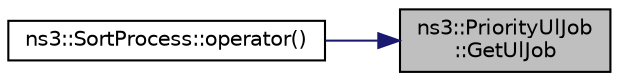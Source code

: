 digraph "ns3::PriorityUlJob::GetUlJob"
{
 // LATEX_PDF_SIZE
  edge [fontname="Helvetica",fontsize="10",labelfontname="Helvetica",labelfontsize="10"];
  node [fontname="Helvetica",fontsize="10",shape=record];
  rankdir="RL";
  Node1 [label="ns3::PriorityUlJob\l::GetUlJob",height=0.2,width=0.4,color="black", fillcolor="grey75", style="filled", fontcolor="black",tooltip="Get UL job functiion."];
  Node1 -> Node2 [dir="back",color="midnightblue",fontsize="10",style="solid",fontname="Helvetica"];
  Node2 [label="ns3::SortProcess::operator()",height=0.2,width=0.4,color="black", fillcolor="white", style="filled",URL="$structns3_1_1_sort_process.html#ac65e51f241dc213a8e934ba6f2fba6dd",tooltip="comparison operator"];
}
